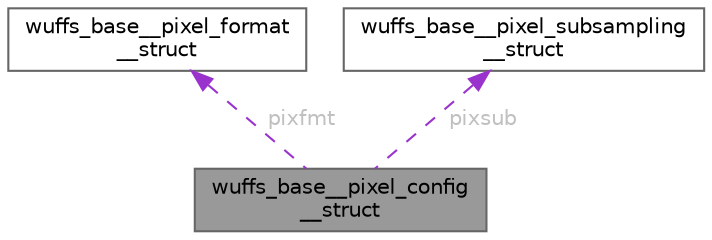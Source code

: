 digraph "wuffs_base__pixel_config__struct"
{
 // LATEX_PDF_SIZE
  bgcolor="transparent";
  edge [fontname=Helvetica,fontsize=10,labelfontname=Helvetica,labelfontsize=10];
  node [fontname=Helvetica,fontsize=10,shape=box,height=0.2,width=0.4];
  Node1 [id="Node000001",label="wuffs_base__pixel_config\l__struct",height=0.2,width=0.4,color="gray40", fillcolor="grey60", style="filled", fontcolor="black",tooltip=" "];
  Node2 -> Node1 [id="edge1_Node000001_Node000002",dir="back",color="darkorchid3",style="dashed",tooltip=" ",label=" pixfmt",fontcolor="grey" ];
  Node2 [id="Node000002",label="wuffs_base__pixel_format\l__struct",height=0.2,width=0.4,color="gray40", fillcolor="white", style="filled",URL="$structwuffs__base____pixel__format____struct.html",tooltip=" "];
  Node3 -> Node1 [id="edge2_Node000001_Node000003",dir="back",color="darkorchid3",style="dashed",tooltip=" ",label=" pixsub",fontcolor="grey" ];
  Node3 [id="Node000003",label="wuffs_base__pixel_subsampling\l__struct",height=0.2,width=0.4,color="gray40", fillcolor="white", style="filled",URL="$structwuffs__base____pixel__subsampling____struct.html",tooltip=" "];
}

